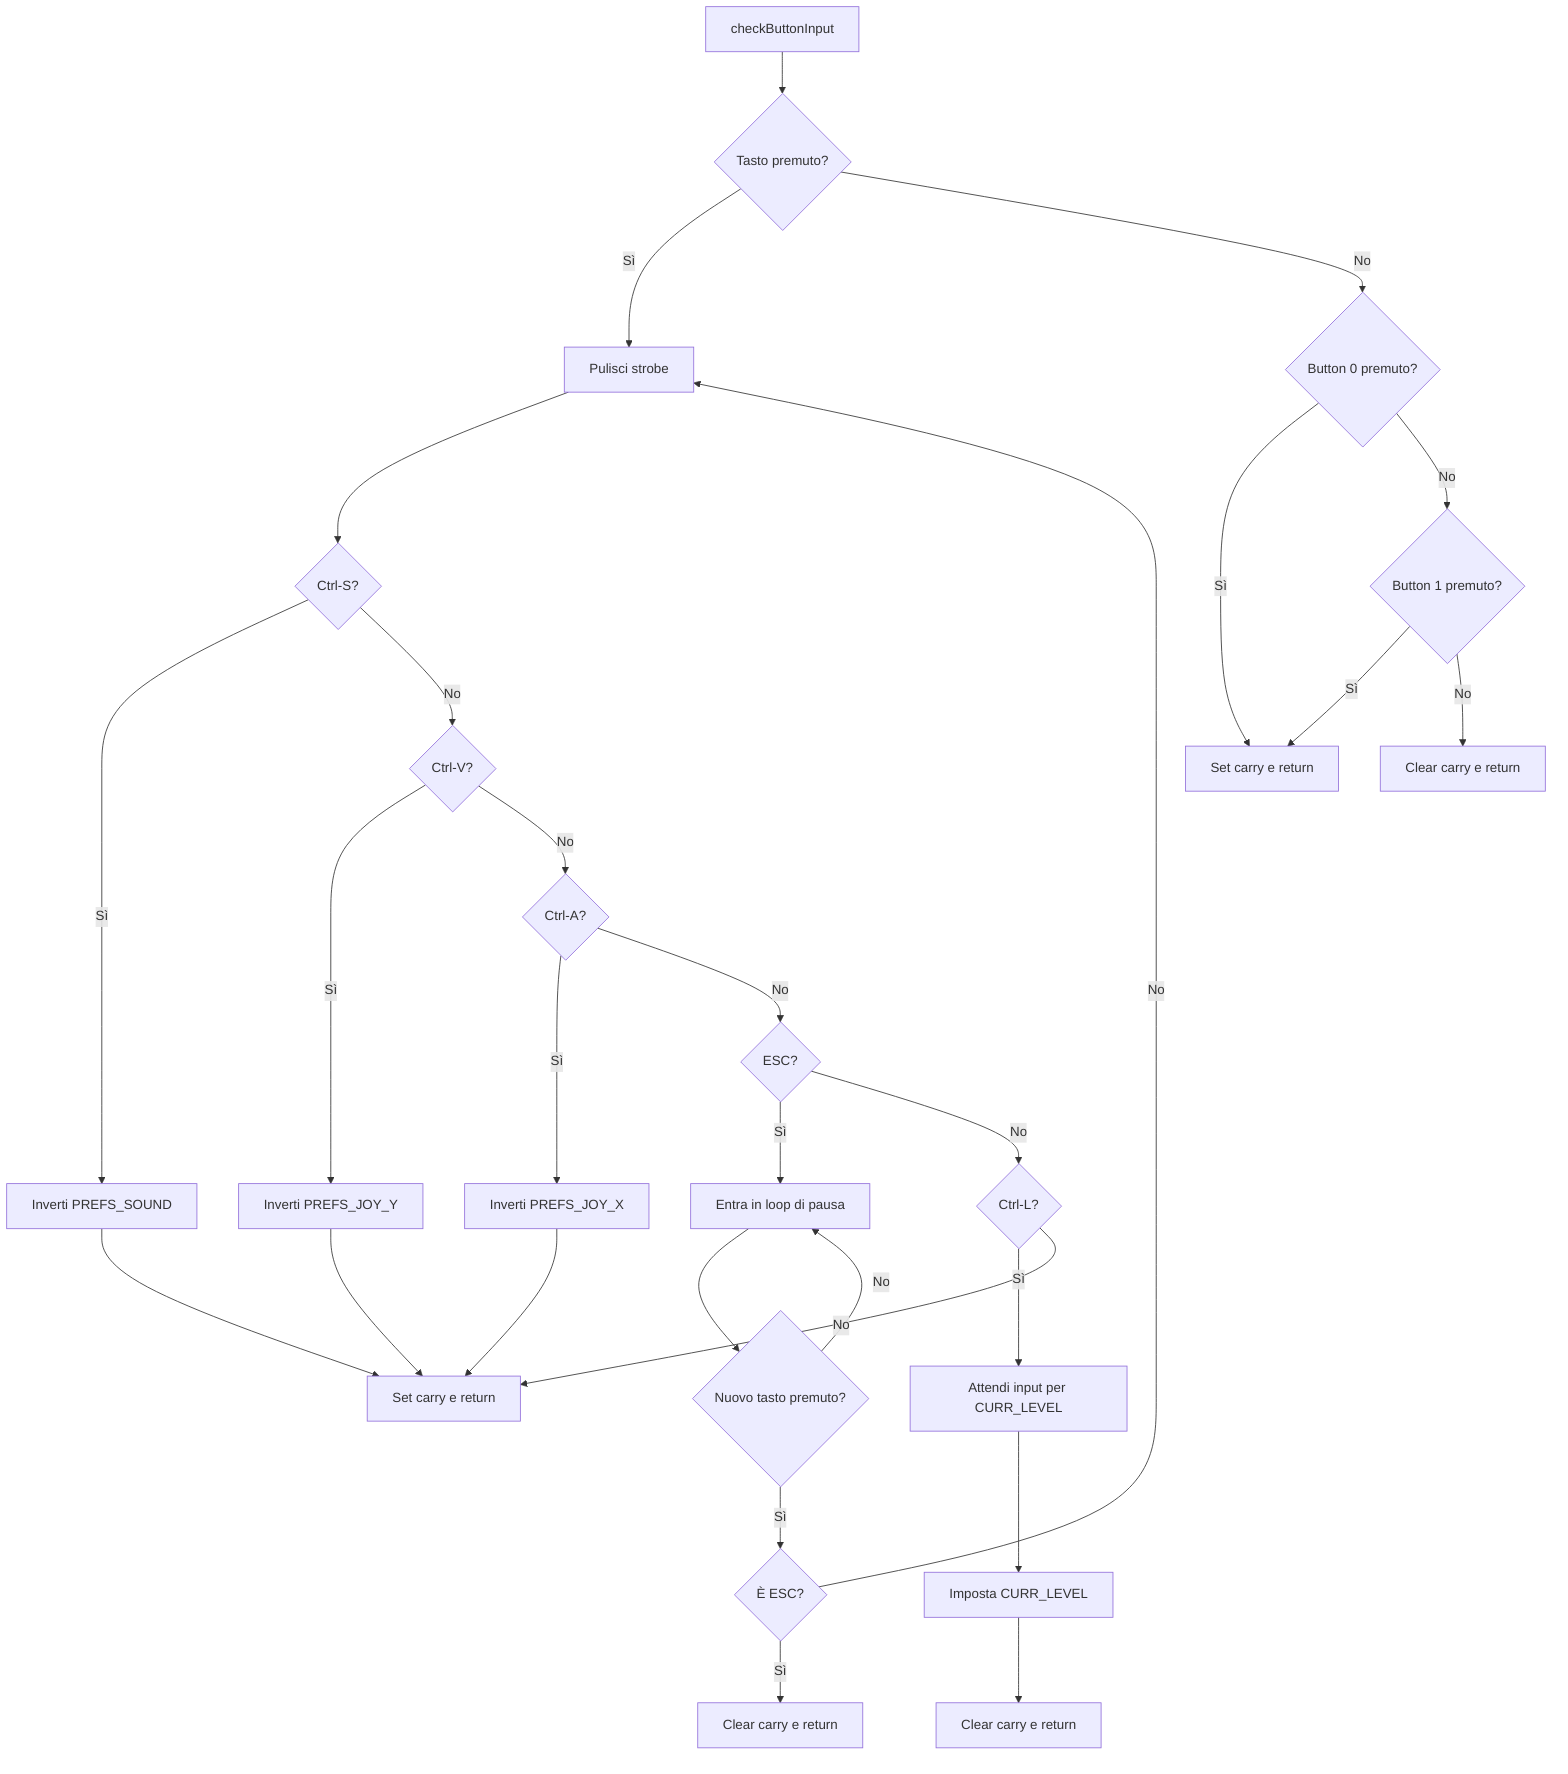 graph TD
    A[checkButtonInput] --> B{Tasto premuto?}
    B -->|Sì| C[Pulisci strobe]
    B -->|No| D{Button 0 premuto?}
    D -->|Sì| E[Set carry e return]
    D -->|No| F{Button 1 premuto?}
    F -->|Sì| E
    F -->|No| G[Clear carry e return]
    
    C --> H{Ctrl-S?}
    H -->|Sì| I[Inverti PREFS_SOUND]
    H -->|No| J{Ctrl-V?}
    J -->|Sì| K[Inverti PREFS_JOY_Y]
    J -->|No| L{Ctrl-A?}
    L -->|Sì| M[Inverti PREFS_JOY_X]
    L -->|No| N{ESC?}
    N -->|Sì| O[Entra in loop di pausa]
    N -->|No| P{Ctrl-L?}
    P -->|Sì| Q[Attendi input per CURR_LEVEL]
    P -->|No| R[Set carry e return]
    
    O --> S{Nuovo tasto premuto?}
    S -->|No| O
    S -->|Sì| T{È ESC?}
    T -->|Sì| U[Clear carry e return]
    T -->|No| C
    
    Q --> V[Imposta CURR_LEVEL]
    V --> W[Clear carry e return]
    
    I --> R
    K --> R
    M --> R